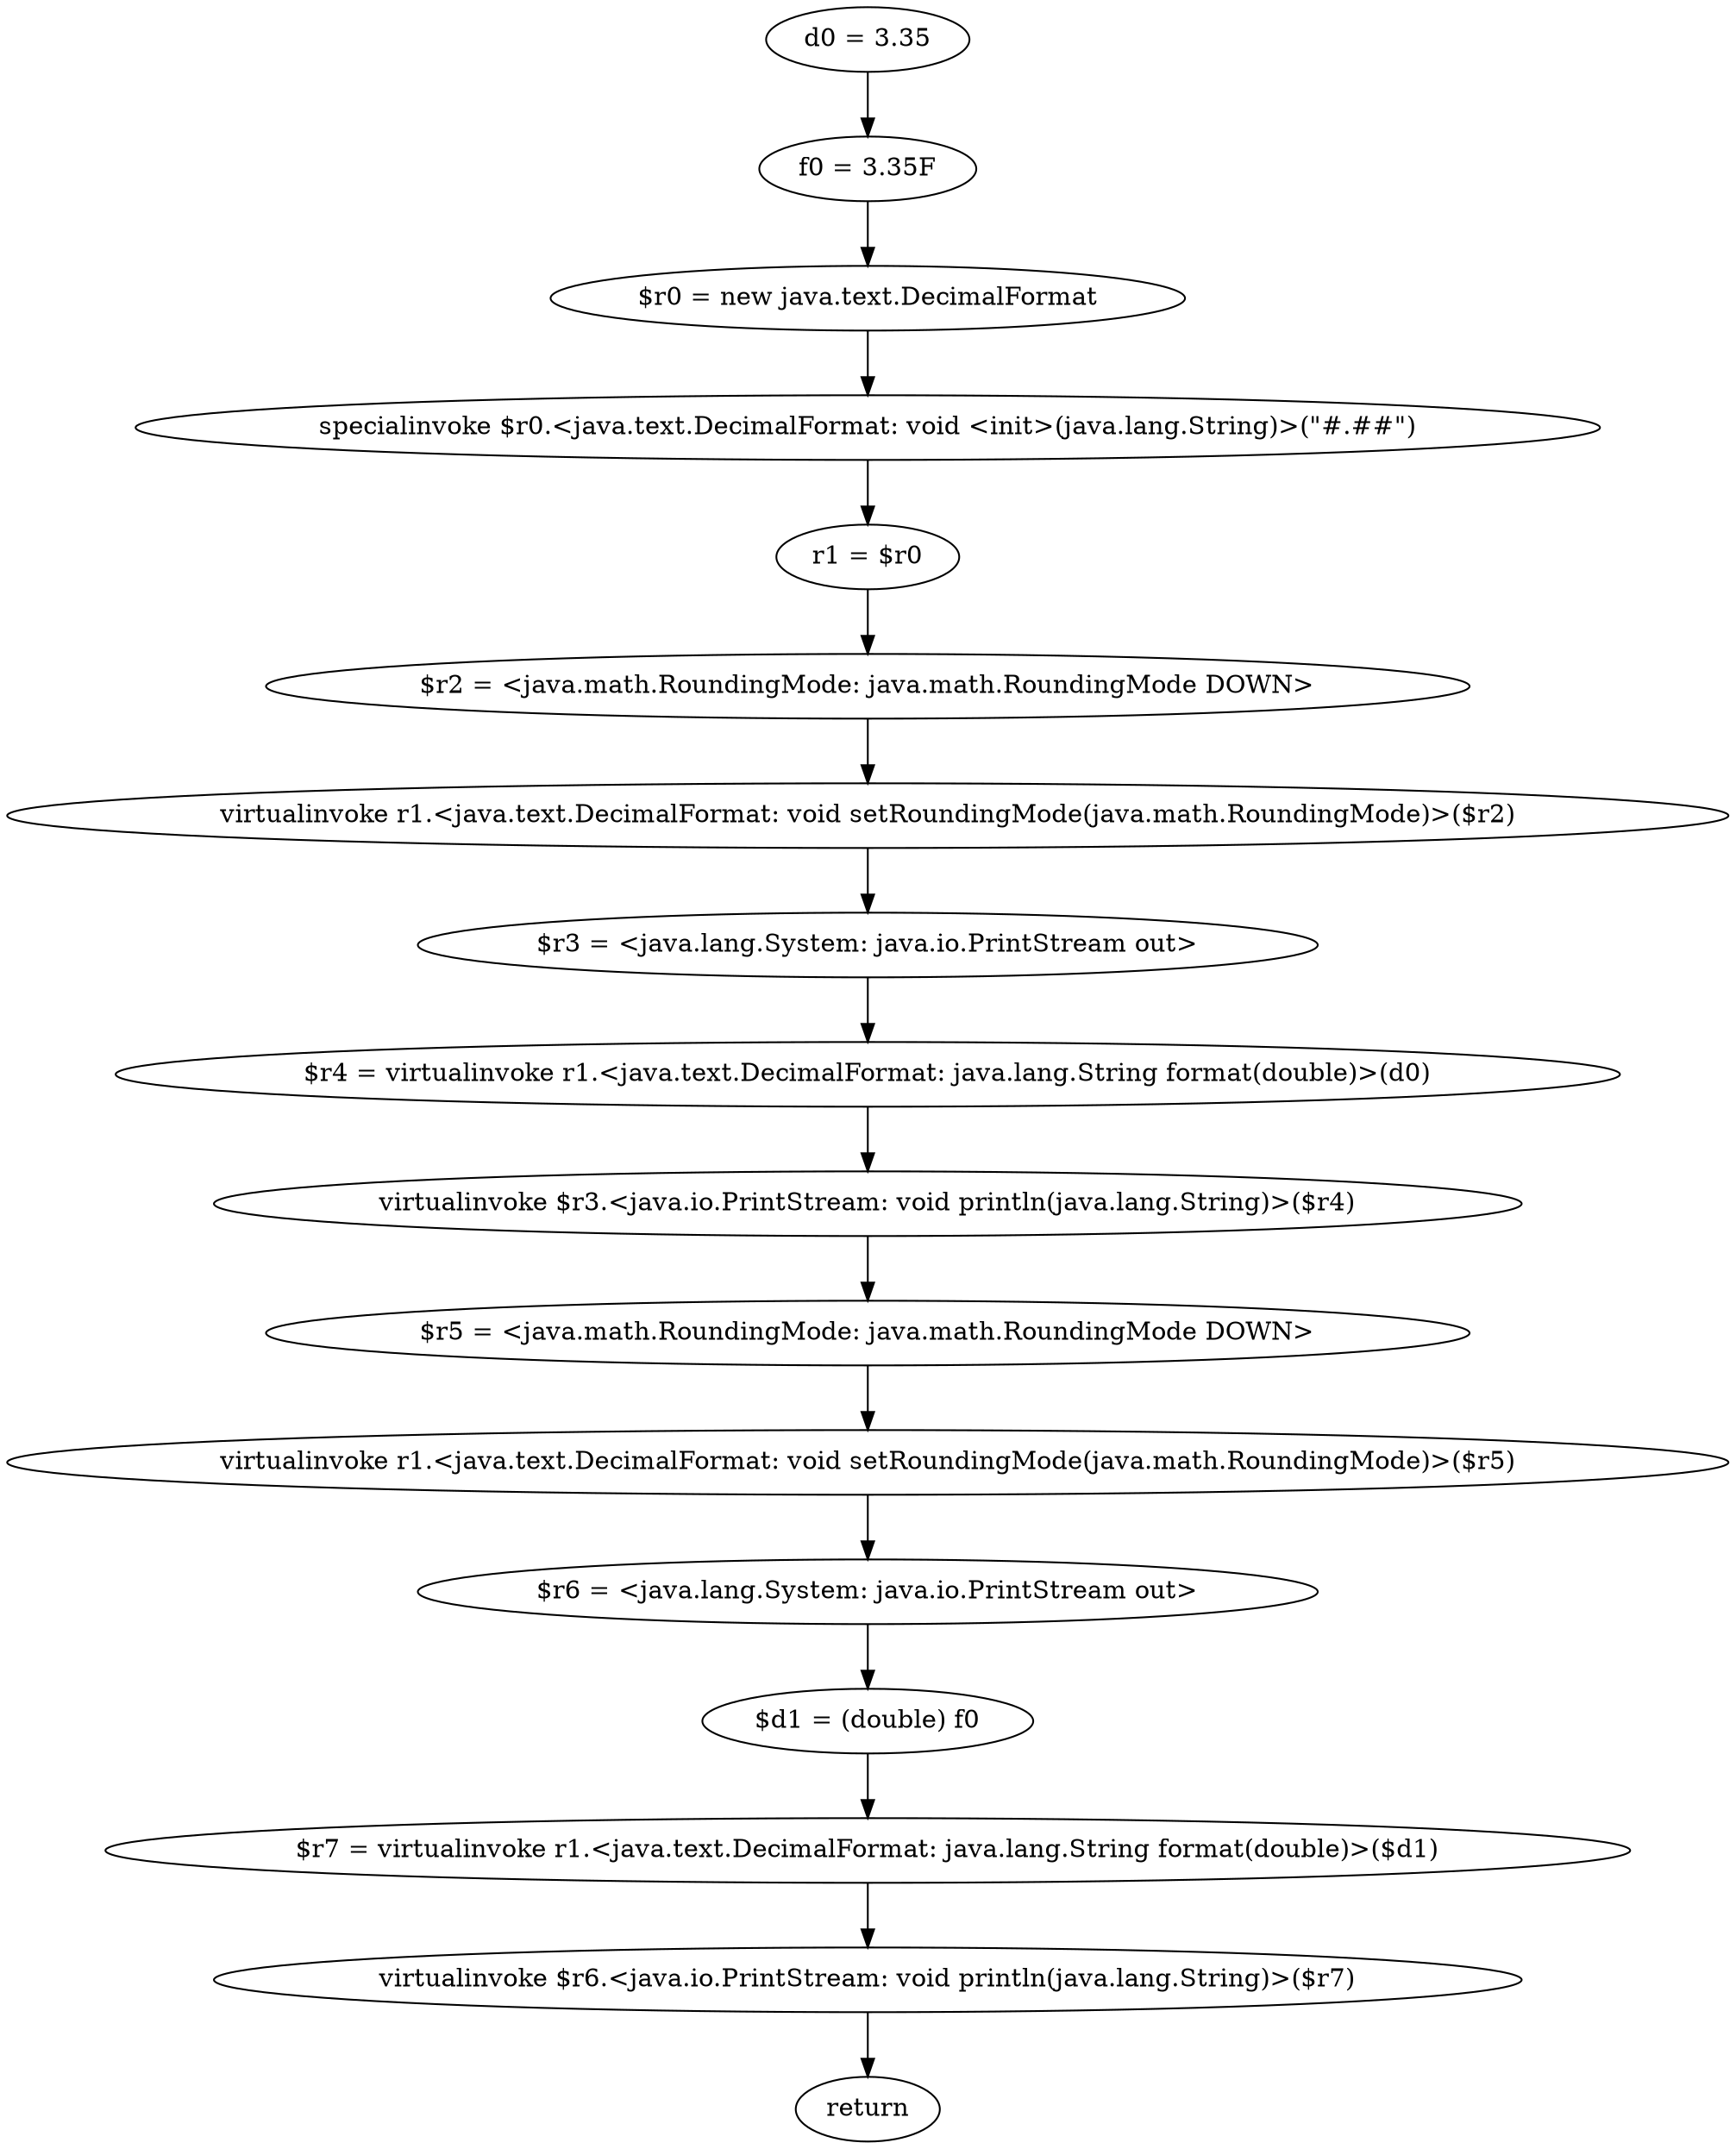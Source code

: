 digraph "unitGraph" {
    "d0 = 3.35"
    "f0 = 3.35F"
    "$r0 = new java.text.DecimalFormat"
    "specialinvoke $r0.<java.text.DecimalFormat: void <init>(java.lang.String)>(\"#.##\")"
    "r1 = $r0"
    "$r2 = <java.math.RoundingMode: java.math.RoundingMode DOWN>"
    "virtualinvoke r1.<java.text.DecimalFormat: void setRoundingMode(java.math.RoundingMode)>($r2)"
    "$r3 = <java.lang.System: java.io.PrintStream out>"
    "$r4 = virtualinvoke r1.<java.text.DecimalFormat: java.lang.String format(double)>(d0)"
    "virtualinvoke $r3.<java.io.PrintStream: void println(java.lang.String)>($r4)"
    "$r5 = <java.math.RoundingMode: java.math.RoundingMode DOWN>"
    "virtualinvoke r1.<java.text.DecimalFormat: void setRoundingMode(java.math.RoundingMode)>($r5)"
    "$r6 = <java.lang.System: java.io.PrintStream out>"
    "$d1 = (double) f0"
    "$r7 = virtualinvoke r1.<java.text.DecimalFormat: java.lang.String format(double)>($d1)"
    "virtualinvoke $r6.<java.io.PrintStream: void println(java.lang.String)>($r7)"
    "return"
    "d0 = 3.35"->"f0 = 3.35F";
    "f0 = 3.35F"->"$r0 = new java.text.DecimalFormat";
    "$r0 = new java.text.DecimalFormat"->"specialinvoke $r0.<java.text.DecimalFormat: void <init>(java.lang.String)>(\"#.##\")";
    "specialinvoke $r0.<java.text.DecimalFormat: void <init>(java.lang.String)>(\"#.##\")"->"r1 = $r0";
    "r1 = $r0"->"$r2 = <java.math.RoundingMode: java.math.RoundingMode DOWN>";
    "$r2 = <java.math.RoundingMode: java.math.RoundingMode DOWN>"->"virtualinvoke r1.<java.text.DecimalFormat: void setRoundingMode(java.math.RoundingMode)>($r2)";
    "virtualinvoke r1.<java.text.DecimalFormat: void setRoundingMode(java.math.RoundingMode)>($r2)"->"$r3 = <java.lang.System: java.io.PrintStream out>";
    "$r3 = <java.lang.System: java.io.PrintStream out>"->"$r4 = virtualinvoke r1.<java.text.DecimalFormat: java.lang.String format(double)>(d0)";
    "$r4 = virtualinvoke r1.<java.text.DecimalFormat: java.lang.String format(double)>(d0)"->"virtualinvoke $r3.<java.io.PrintStream: void println(java.lang.String)>($r4)";
    "virtualinvoke $r3.<java.io.PrintStream: void println(java.lang.String)>($r4)"->"$r5 = <java.math.RoundingMode: java.math.RoundingMode DOWN>";
    "$r5 = <java.math.RoundingMode: java.math.RoundingMode DOWN>"->"virtualinvoke r1.<java.text.DecimalFormat: void setRoundingMode(java.math.RoundingMode)>($r5)";
    "virtualinvoke r1.<java.text.DecimalFormat: void setRoundingMode(java.math.RoundingMode)>($r5)"->"$r6 = <java.lang.System: java.io.PrintStream out>";
    "$r6 = <java.lang.System: java.io.PrintStream out>"->"$d1 = (double) f0";
    "$d1 = (double) f0"->"$r7 = virtualinvoke r1.<java.text.DecimalFormat: java.lang.String format(double)>($d1)";
    "$r7 = virtualinvoke r1.<java.text.DecimalFormat: java.lang.String format(double)>($d1)"->"virtualinvoke $r6.<java.io.PrintStream: void println(java.lang.String)>($r7)";
    "virtualinvoke $r6.<java.io.PrintStream: void println(java.lang.String)>($r7)"->"return";
}
